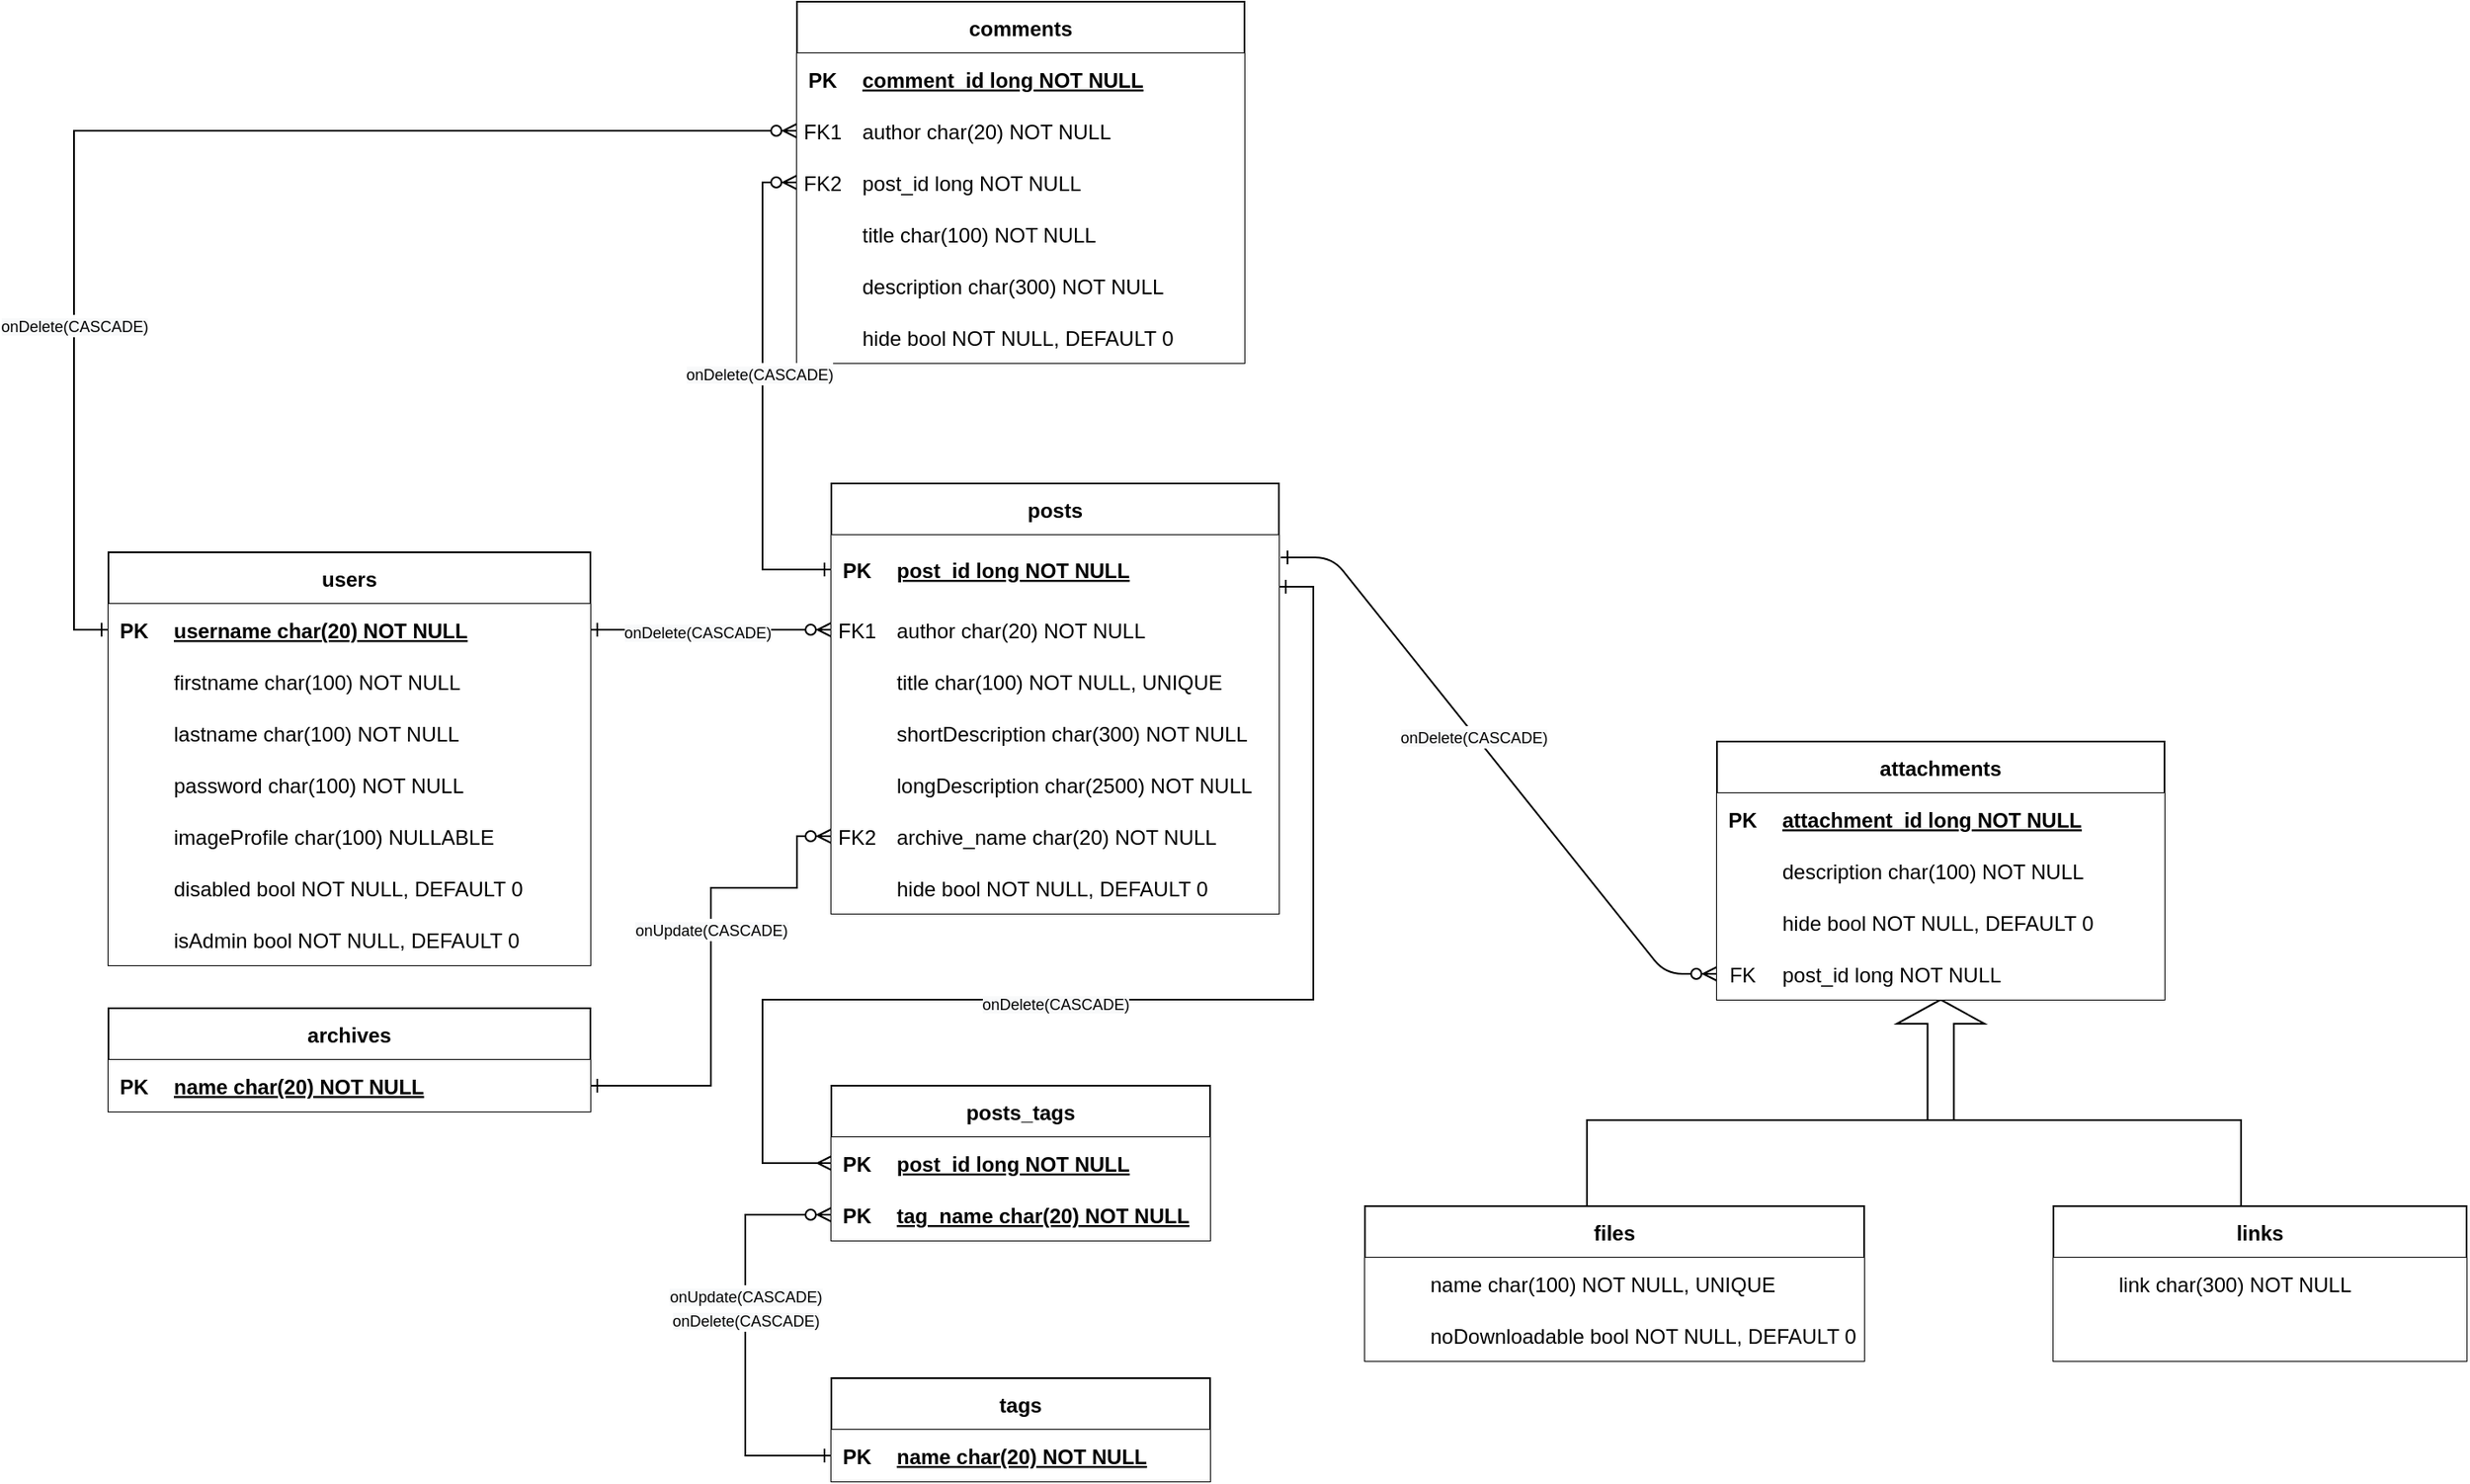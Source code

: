 <mxfile version="13.7.9" type="device"><diagram id="R2lEEEUBdFMjLlhIrx00" name="Page-1"><mxGraphModel dx="2176" dy="1906" grid="1" gridSize="10" guides="1" tooltips="1" connect="1" arrows="1" fold="1" page="1" pageScale="1" pageWidth="850" pageHeight="1100" math="0" shadow="0" extFonts="Permanent Marker^https://fonts.googleapis.com/css?family=Permanent+Marker"><root><mxCell id="0"/><mxCell id="1" parent="0"/><mxCell id="C-vyLk0tnHw3VtMMgP7b-1" value="" style="edgeStyle=entityRelationEdgeStyle;endArrow=ERzeroToMany;startArrow=ERone;endFill=1;startFill=0;" parent="1" source="C-vyLk0tnHw3VtMMgP7b-24" target="C-vyLk0tnHw3VtMMgP7b-6" edge="1"><mxGeometry width="100" height="100" relative="1" as="geometry"><mxPoint x="340" y="720" as="sourcePoint"/><mxPoint x="440" y="620" as="targetPoint"/></mxGeometry></mxCell><mxCell id="aIWPbxdDVjvcsdz_XJmE-20" value="&lt;span style=&quot;font-size: 9px ; background-color: rgb(248 , 249 , 250)&quot;&gt;onDelete(CASCADE)&lt;/span&gt;" style="edgeLabel;html=1;align=center;verticalAlign=middle;resizable=0;points=[];" parent="C-vyLk0tnHw3VtMMgP7b-1" vertex="1" connectable="0"><mxGeometry x="-0.125" y="-1" relative="1" as="geometry"><mxPoint as="offset"/></mxGeometry></mxCell><mxCell id="wg7da31r7VtKBd5QB4-x-1" value="comments" style="shape=table;startSize=30;container=1;collapsible=1;childLayout=tableLayout;fixedRows=1;rowLines=0;fontStyle=1;align=center;resizeLast=1;" parent="1" vertex="1"><mxGeometry x="450" y="-160" width="260" height="210" as="geometry"/></mxCell><mxCell id="wg7da31r7VtKBd5QB4-x-2" value="" style="shape=partialRectangle;collapsible=0;dropTarget=0;pointerEvents=0;points=[[0,0.5],[1,0.5]];portConstraint=eastwest;top=0;left=0;right=0;bottom=1;" parent="wg7da31r7VtKBd5QB4-x-1" vertex="1"><mxGeometry y="30" width="260" height="30" as="geometry"/></mxCell><mxCell id="wg7da31r7VtKBd5QB4-x-3" value="PK" style="shape=partialRectangle;overflow=hidden;connectable=0;top=0;left=0;bottom=0;right=0;fontStyle=1;" parent="wg7da31r7VtKBd5QB4-x-2" vertex="1"><mxGeometry width="30" height="30" as="geometry"/></mxCell><mxCell id="wg7da31r7VtKBd5QB4-x-4" value="comment_id long NOT NULL" style="shape=partialRectangle;overflow=hidden;connectable=0;top=0;left=0;bottom=0;right=0;align=left;spacingLeft=6;fontStyle=5;" parent="wg7da31r7VtKBd5QB4-x-2" vertex="1"><mxGeometry x="30" width="230" height="30" as="geometry"/></mxCell><mxCell id="wg7da31r7VtKBd5QB4-x-5" value="" style="shape=partialRectangle;collapsible=0;dropTarget=0;pointerEvents=0;points=[[0,0.5],[1,0.5]];portConstraint=eastwest;top=0;left=0;right=0;bottom=0;" parent="wg7da31r7VtKBd5QB4-x-1" vertex="1"><mxGeometry y="60" width="260" height="30" as="geometry"/></mxCell><mxCell id="wg7da31r7VtKBd5QB4-x-6" value="FK1" style="shape=partialRectangle;overflow=hidden;connectable=0;top=0;left=0;bottom=0;right=0;" parent="wg7da31r7VtKBd5QB4-x-5" vertex="1"><mxGeometry width="30" height="30" as="geometry"/></mxCell><mxCell id="wg7da31r7VtKBd5QB4-x-7" value="author char(20) NOT NULL" style="shape=partialRectangle;overflow=hidden;connectable=0;top=0;left=0;bottom=0;right=0;align=left;spacingLeft=6;" parent="wg7da31r7VtKBd5QB4-x-5" vertex="1"><mxGeometry x="30" width="230" height="30" as="geometry"/></mxCell><mxCell id="wg7da31r7VtKBd5QB4-x-8" value="" style="shape=partialRectangle;collapsible=0;dropTarget=0;pointerEvents=0;points=[[0,0.5],[1,0.5]];portConstraint=eastwest;top=0;left=0;right=0;bottom=0;" parent="wg7da31r7VtKBd5QB4-x-1" vertex="1"><mxGeometry y="90" width="260" height="30" as="geometry"/></mxCell><mxCell id="wg7da31r7VtKBd5QB4-x-9" value="FK2" style="shape=partialRectangle;overflow=hidden;connectable=0;top=0;left=0;bottom=0;right=0;" parent="wg7da31r7VtKBd5QB4-x-8" vertex="1"><mxGeometry width="30" height="30" as="geometry"/></mxCell><mxCell id="wg7da31r7VtKBd5QB4-x-10" value="post_id long NOT NULL" style="shape=partialRectangle;overflow=hidden;connectable=0;top=0;left=0;bottom=0;right=0;align=left;spacingLeft=6;" parent="wg7da31r7VtKBd5QB4-x-8" vertex="1"><mxGeometry x="30" width="230" height="30" as="geometry"/></mxCell><mxCell id="wg7da31r7VtKBd5QB4-x-26" value="" style="shape=partialRectangle;collapsible=0;dropTarget=0;pointerEvents=0;points=[[0,0.5],[1,0.5]];portConstraint=eastwest;top=0;left=0;right=0;bottom=0;" parent="wg7da31r7VtKBd5QB4-x-1" vertex="1"><mxGeometry y="120" width="260" height="30" as="geometry"/></mxCell><mxCell id="wg7da31r7VtKBd5QB4-x-27" value="" style="shape=partialRectangle;overflow=hidden;connectable=0;top=0;left=0;bottom=0;right=0;" parent="wg7da31r7VtKBd5QB4-x-26" vertex="1"><mxGeometry width="30" height="30" as="geometry"/></mxCell><mxCell id="wg7da31r7VtKBd5QB4-x-28" value="title char(100) NOT NULL" style="shape=partialRectangle;overflow=hidden;connectable=0;top=0;left=0;bottom=0;right=0;align=left;spacingLeft=6;" parent="wg7da31r7VtKBd5QB4-x-26" vertex="1"><mxGeometry x="30" width="230" height="30" as="geometry"/></mxCell><mxCell id="wg7da31r7VtKBd5QB4-x-29" value="" style="shape=partialRectangle;collapsible=0;dropTarget=0;pointerEvents=0;points=[[0,0.5],[1,0.5]];portConstraint=eastwest;top=0;left=0;right=0;bottom=0;" parent="wg7da31r7VtKBd5QB4-x-1" vertex="1"><mxGeometry y="150" width="260" height="30" as="geometry"/></mxCell><mxCell id="wg7da31r7VtKBd5QB4-x-30" value="" style="shape=partialRectangle;overflow=hidden;connectable=0;top=0;left=0;bottom=0;right=0;" parent="wg7da31r7VtKBd5QB4-x-29" vertex="1"><mxGeometry width="30" height="30" as="geometry"/></mxCell><mxCell id="wg7da31r7VtKBd5QB4-x-31" value="description char(300) NOT NULL" style="shape=partialRectangle;overflow=hidden;connectable=0;top=0;left=0;bottom=0;right=0;align=left;spacingLeft=6;" parent="wg7da31r7VtKBd5QB4-x-29" vertex="1"><mxGeometry x="30" width="230" height="30" as="geometry"/></mxCell><mxCell id="miVgqH7IQHYpA4YmApQD-1" value="" style="shape=partialRectangle;collapsible=0;dropTarget=0;pointerEvents=0;points=[[0,0.5],[1,0.5]];portConstraint=eastwest;top=0;left=0;right=0;bottom=0;" parent="wg7da31r7VtKBd5QB4-x-1" vertex="1"><mxGeometry y="180" width="260" height="30" as="geometry"/></mxCell><mxCell id="miVgqH7IQHYpA4YmApQD-2" value="" style="shape=partialRectangle;overflow=hidden;connectable=0;top=0;left=0;bottom=0;right=0;" parent="miVgqH7IQHYpA4YmApQD-1" vertex="1"><mxGeometry width="30" height="30" as="geometry"/></mxCell><mxCell id="miVgqH7IQHYpA4YmApQD-3" value="hide bool NOT NULL, DEFAULT 0" style="shape=partialRectangle;overflow=hidden;connectable=0;top=0;left=0;bottom=0;right=0;align=left;spacingLeft=6;" parent="miVgqH7IQHYpA4YmApQD-1" vertex="1"><mxGeometry x="30" width="230" height="30" as="geometry"/></mxCell><mxCell id="wg7da31r7VtKBd5QB4-x-32" style="edgeStyle=orthogonalEdgeStyle;rounded=0;orthogonalLoop=1;jettySize=auto;html=1;exitX=0;exitY=0.5;exitDx=0;exitDy=0;entryX=0;entryY=0.5;entryDx=0;entryDy=0;startArrow=ERone;startFill=0;endArrow=ERzeroToMany;endFill=1;" parent="1" source="C-vyLk0tnHw3VtMMgP7b-3" target="wg7da31r7VtKBd5QB4-x-8" edge="1"><mxGeometry relative="1" as="geometry"/></mxCell><mxCell id="aIWPbxdDVjvcsdz_XJmE-3" value="&lt;span style=&quot;font-size: 9px ; background-color: rgb(248 , 249 , 250)&quot;&gt;onDelete(CASCADE)&lt;/span&gt;" style="edgeLabel;html=1;align=center;verticalAlign=middle;resizable=0;points=[];" parent="wg7da31r7VtKBd5QB4-x-32" vertex="1" connectable="0"><mxGeometry x="0.085" y="2" relative="1" as="geometry"><mxPoint as="offset"/></mxGeometry></mxCell><mxCell id="wg7da31r7VtKBd5QB4-x-33" style="edgeStyle=orthogonalEdgeStyle;rounded=0;orthogonalLoop=1;jettySize=auto;html=1;exitX=0;exitY=0.5;exitDx=0;exitDy=0;entryX=0;entryY=0.5;entryDx=0;entryDy=0;startArrow=ERone;startFill=0;endArrow=ERzeroToMany;endFill=1;" parent="1" source="C-vyLk0tnHw3VtMMgP7b-24" target="wg7da31r7VtKBd5QB4-x-5" edge="1"><mxGeometry relative="1" as="geometry"/></mxCell><mxCell id="aIWPbxdDVjvcsdz_XJmE-4" value="&lt;span style=&quot;font-size: 9px ; background-color: rgb(248 , 249 , 250)&quot;&gt;onDelete(CASCADE)&lt;/span&gt;" style="edgeLabel;html=1;align=center;verticalAlign=middle;resizable=0;points=[];" parent="wg7da31r7VtKBd5QB4-x-33" vertex="1" connectable="0"><mxGeometry x="-0.459" relative="1" as="geometry"><mxPoint as="offset"/></mxGeometry></mxCell><mxCell id="wg7da31r7VtKBd5QB4-x-50" style="edgeStyle=orthogonalEdgeStyle;rounded=0;orthogonalLoop=1;jettySize=auto;html=1;exitX=1;exitY=0.5;exitDx=0;exitDy=0;entryX=0;entryY=0.5;entryDx=0;entryDy=0;startArrow=ERone;startFill=0;endArrow=ERzeroToMany;endFill=1;fillColor=#FFFF33;" parent="1" source="C-vyLk0tnHw3VtMMgP7b-14" target="wg7da31r7VtKBd5QB4-x-44" edge="1"><mxGeometry relative="1" as="geometry"><Array as="points"><mxPoint x="400" y="470"/><mxPoint x="400" y="355"/><mxPoint x="450" y="355"/><mxPoint x="450" y="325"/></Array></mxGeometry></mxCell><mxCell id="aIWPbxdDVjvcsdz_XJmE-17" value="&lt;span style=&quot;font-size: 9px ; background-color: rgb(248 , 249 , 250)&quot;&gt;onUpdate(&lt;/span&gt;&lt;span style=&quot;font-size: 9px ; background-color: rgb(248 , 249 , 250)&quot;&gt;CASCADE&lt;/span&gt;&lt;span style=&quot;font-size: 9px ; background-color: rgb(248 , 249 , 250)&quot;&gt;)&lt;/span&gt;" style="edgeLabel;html=1;align=center;verticalAlign=middle;resizable=0;points=[];" parent="wg7da31r7VtKBd5QB4-x-50" vertex="1" connectable="0"><mxGeometry x="0.134" relative="1" as="geometry"><mxPoint as="offset"/></mxGeometry></mxCell><mxCell id="aIWPbxdDVjvcsdz_XJmE-5" value="" style="shape=singleArrow;direction=north;whiteSpace=wrap;html=1;" parent="1" vertex="1"><mxGeometry x="1089" y="420" width="51" height="70" as="geometry"/></mxCell><mxCell id="aIWPbxdDVjvcsdz_XJmE-12" value="" style="shape=partialRectangle;whiteSpace=wrap;html=1;bottom=1;right=1;left=1;top=0;fillColor=none;routingCenterX=-0.5;rotation=-180;" parent="1" vertex="1"><mxGeometry x="909" y="490" width="380" height="50" as="geometry"/></mxCell><mxCell id="C-vyLk0tnHw3VtMMgP7b-2" value="posts" style="shape=table;startSize=30;container=1;collapsible=1;childLayout=tableLayout;fixedRows=1;rowLines=0;fontStyle=1;align=center;resizeLast=1;" parent="1" vertex="1"><mxGeometry x="470" y="120" width="260" height="250" as="geometry"/></mxCell><mxCell id="C-vyLk0tnHw3VtMMgP7b-3" value="" style="shape=partialRectangle;collapsible=0;dropTarget=0;pointerEvents=0;points=[[0,0.5],[1,0.5]];portConstraint=eastwest;top=0;left=0;right=0;bottom=1;" parent="C-vyLk0tnHw3VtMMgP7b-2" vertex="1"><mxGeometry y="30" width="260" height="40" as="geometry"/></mxCell><mxCell id="C-vyLk0tnHw3VtMMgP7b-4" value="PK" style="shape=partialRectangle;overflow=hidden;connectable=0;top=0;left=0;bottom=0;right=0;fontStyle=1;" parent="C-vyLk0tnHw3VtMMgP7b-3" vertex="1"><mxGeometry width="30" height="40" as="geometry"/></mxCell><mxCell id="C-vyLk0tnHw3VtMMgP7b-5" value="post_id long NOT NULL" style="shape=partialRectangle;overflow=hidden;connectable=0;top=0;left=0;bottom=0;right=0;align=left;spacingLeft=6;fontStyle=5;" parent="C-vyLk0tnHw3VtMMgP7b-3" vertex="1"><mxGeometry x="30" width="230" height="40" as="geometry"/></mxCell><mxCell id="C-vyLk0tnHw3VtMMgP7b-6" value="" style="shape=partialRectangle;collapsible=0;dropTarget=0;pointerEvents=0;points=[[0,0.5],[1,0.5]];portConstraint=eastwest;top=0;left=0;right=0;bottom=0;" parent="C-vyLk0tnHw3VtMMgP7b-2" vertex="1"><mxGeometry y="70" width="260" height="30" as="geometry"/></mxCell><mxCell id="C-vyLk0tnHw3VtMMgP7b-7" value="FK1" style="shape=partialRectangle;overflow=hidden;connectable=0;top=0;left=0;bottom=0;right=0;" parent="C-vyLk0tnHw3VtMMgP7b-6" vertex="1"><mxGeometry width="30" height="30" as="geometry"/></mxCell><mxCell id="C-vyLk0tnHw3VtMMgP7b-8" value="author char(20) NOT NULL" style="shape=partialRectangle;overflow=hidden;connectable=0;top=0;left=0;bottom=0;right=0;align=left;spacingLeft=6;" parent="C-vyLk0tnHw3VtMMgP7b-6" vertex="1"><mxGeometry x="30" width="230" height="30" as="geometry"/></mxCell><mxCell id="C-vyLk0tnHw3VtMMgP7b-9" value="" style="shape=partialRectangle;collapsible=0;dropTarget=0;pointerEvents=0;points=[[0,0.5],[1,0.5]];portConstraint=eastwest;top=0;left=0;right=0;bottom=0;" parent="C-vyLk0tnHw3VtMMgP7b-2" vertex="1"><mxGeometry y="100" width="260" height="30" as="geometry"/></mxCell><mxCell id="C-vyLk0tnHw3VtMMgP7b-10" value="" style="shape=partialRectangle;overflow=hidden;connectable=0;top=0;left=0;bottom=0;right=0;" parent="C-vyLk0tnHw3VtMMgP7b-9" vertex="1"><mxGeometry width="30" height="30" as="geometry"/></mxCell><mxCell id="C-vyLk0tnHw3VtMMgP7b-11" value="title char(100) NOT NULL, UNIQUE" style="shape=partialRectangle;overflow=hidden;connectable=0;top=0;left=0;bottom=0;right=0;align=left;spacingLeft=6;" parent="C-vyLk0tnHw3VtMMgP7b-9" vertex="1"><mxGeometry x="30" width="230" height="30" as="geometry"/></mxCell><mxCell id="wg7da31r7VtKBd5QB4-x-35" value="" style="shape=partialRectangle;collapsible=0;dropTarget=0;pointerEvents=0;points=[[0,0.5],[1,0.5]];portConstraint=eastwest;top=0;left=0;right=0;bottom=0;" parent="C-vyLk0tnHw3VtMMgP7b-2" vertex="1"><mxGeometry y="130" width="260" height="30" as="geometry"/></mxCell><mxCell id="wg7da31r7VtKBd5QB4-x-36" value="" style="shape=partialRectangle;overflow=hidden;connectable=0;top=0;left=0;bottom=0;right=0;" parent="wg7da31r7VtKBd5QB4-x-35" vertex="1"><mxGeometry width="30" height="30" as="geometry"/></mxCell><mxCell id="wg7da31r7VtKBd5QB4-x-37" value="shortDescription char(300) NOT NULL" style="shape=partialRectangle;overflow=hidden;connectable=0;top=0;left=0;bottom=0;right=0;align=left;spacingLeft=6;" parent="wg7da31r7VtKBd5QB4-x-35" vertex="1"><mxGeometry x="30" width="230" height="30" as="geometry"/></mxCell><mxCell id="wg7da31r7VtKBd5QB4-x-38" value="" style="shape=partialRectangle;collapsible=0;dropTarget=0;pointerEvents=0;points=[[0,0.5],[1,0.5]];portConstraint=eastwest;top=0;left=0;right=0;bottom=0;" parent="C-vyLk0tnHw3VtMMgP7b-2" vertex="1"><mxGeometry y="160" width="260" height="30" as="geometry"/></mxCell><mxCell id="wg7da31r7VtKBd5QB4-x-39" value="" style="shape=partialRectangle;overflow=hidden;connectable=0;top=0;left=0;bottom=0;right=0;" parent="wg7da31r7VtKBd5QB4-x-38" vertex="1"><mxGeometry width="30" height="30" as="geometry"/></mxCell><mxCell id="wg7da31r7VtKBd5QB4-x-40" value="longDescription char(2500) NOT NULL" style="shape=partialRectangle;overflow=hidden;connectable=0;top=0;left=0;bottom=0;right=0;align=left;spacingLeft=6;" parent="wg7da31r7VtKBd5QB4-x-38" vertex="1"><mxGeometry x="30" width="230" height="30" as="geometry"/></mxCell><mxCell id="wg7da31r7VtKBd5QB4-x-44" value="" style="shape=partialRectangle;collapsible=0;dropTarget=0;pointerEvents=0;points=[[0,0.5],[1,0.5]];portConstraint=eastwest;top=0;left=0;right=0;bottom=0;" parent="C-vyLk0tnHw3VtMMgP7b-2" vertex="1"><mxGeometry y="190" width="260" height="30" as="geometry"/></mxCell><mxCell id="wg7da31r7VtKBd5QB4-x-45" value="FK2" style="shape=partialRectangle;overflow=hidden;connectable=0;top=0;left=0;bottom=0;right=0;" parent="wg7da31r7VtKBd5QB4-x-44" vertex="1"><mxGeometry width="30" height="30" as="geometry"/></mxCell><mxCell id="wg7da31r7VtKBd5QB4-x-46" value="archive_name char(20) NOT NULL" style="shape=partialRectangle;overflow=hidden;connectable=0;top=0;left=0;bottom=0;right=0;align=left;spacingLeft=6;" parent="wg7da31r7VtKBd5QB4-x-44" vertex="1"><mxGeometry x="30" width="230" height="30" as="geometry"/></mxCell><mxCell id="miVgqH7IQHYpA4YmApQD-7" value="" style="shape=partialRectangle;collapsible=0;dropTarget=0;pointerEvents=0;points=[[0,0.5],[1,0.5]];portConstraint=eastwest;top=0;left=0;right=0;bottom=0;" parent="C-vyLk0tnHw3VtMMgP7b-2" vertex="1"><mxGeometry y="220" width="260" height="30" as="geometry"/></mxCell><mxCell id="miVgqH7IQHYpA4YmApQD-8" value="" style="shape=partialRectangle;overflow=hidden;connectable=0;top=0;left=0;bottom=0;right=0;" parent="miVgqH7IQHYpA4YmApQD-7" vertex="1"><mxGeometry width="30" height="30" as="geometry"/></mxCell><mxCell id="miVgqH7IQHYpA4YmApQD-9" value="hide bool NOT NULL, DEFAULT 0" style="shape=partialRectangle;overflow=hidden;connectable=0;top=0;left=0;bottom=0;right=0;align=left;spacingLeft=6;" parent="miVgqH7IQHYpA4YmApQD-7" vertex="1"><mxGeometry x="30" width="230" height="30" as="geometry"/></mxCell><mxCell id="2aSDrD3AFe0aCarWAyUW-1" value="posts_tags" style="shape=table;startSize=30;container=1;collapsible=1;childLayout=tableLayout;fixedRows=1;rowLines=0;fontStyle=1;align=center;resizeLast=1;" parent="1" vertex="1"><mxGeometry x="470" y="470" width="220" height="90" as="geometry"/></mxCell><mxCell id="2aSDrD3AFe0aCarWAyUW-5" value="" style="shape=partialRectangle;collapsible=0;dropTarget=0;pointerEvents=0;points=[[0,0.5],[1,0.5]];portConstraint=eastwest;top=0;left=0;right=0;bottom=1;" parent="2aSDrD3AFe0aCarWAyUW-1" vertex="1"><mxGeometry y="30" width="220" height="30" as="geometry"/></mxCell><mxCell id="2aSDrD3AFe0aCarWAyUW-6" value="PK" style="shape=partialRectangle;overflow=hidden;connectable=0;top=0;left=0;bottom=0;right=0;fontStyle=1;" parent="2aSDrD3AFe0aCarWAyUW-5" vertex="1"><mxGeometry width="30" height="30" as="geometry"/></mxCell><mxCell id="2aSDrD3AFe0aCarWAyUW-7" value="post_id long NOT NULL " style="shape=partialRectangle;overflow=hidden;connectable=0;top=0;left=0;bottom=0;right=0;align=left;spacingLeft=6;fontStyle=5;" parent="2aSDrD3AFe0aCarWAyUW-5" vertex="1"><mxGeometry x="30" width="190" height="30" as="geometry"/></mxCell><mxCell id="2aSDrD3AFe0aCarWAyUW-2" value="" style="shape=partialRectangle;collapsible=0;dropTarget=0;pointerEvents=0;points=[[0,0.5],[1,0.5]];portConstraint=eastwest;top=0;left=0;right=0;bottom=1;" parent="2aSDrD3AFe0aCarWAyUW-1" vertex="1"><mxGeometry y="60" width="220" height="30" as="geometry"/></mxCell><mxCell id="2aSDrD3AFe0aCarWAyUW-3" value="PK" style="shape=partialRectangle;overflow=hidden;connectable=0;top=0;left=0;bottom=0;right=0;fontStyle=1;" parent="2aSDrD3AFe0aCarWAyUW-2" vertex="1"><mxGeometry width="30" height="30" as="geometry"/></mxCell><mxCell id="2aSDrD3AFe0aCarWAyUW-4" value="tag_name char(20) NOT NULL " style="shape=partialRectangle;overflow=hidden;connectable=0;top=0;left=0;bottom=0;right=0;align=left;spacingLeft=6;fontStyle=5;" parent="2aSDrD3AFe0aCarWAyUW-2" vertex="1"><mxGeometry x="30" width="190" height="30" as="geometry"/></mxCell><mxCell id="2aSDrD3AFe0aCarWAyUW-8" style="edgeStyle=orthogonalEdgeStyle;rounded=0;orthogonalLoop=1;jettySize=auto;html=1;startArrow=ERone;startFill=0;endArrow=ERzeroToMany;endFill=1;fillColor=#FFFF33;entryX=0;entryY=0.5;entryDx=0;entryDy=0;exitX=0;exitY=0.5;exitDx=0;exitDy=0;" parent="1" source="M-AA-dVodHDhUSNJbeSu-15" target="2aSDrD3AFe0aCarWAyUW-2" edge="1"><mxGeometry relative="1" as="geometry"><Array as="points"><mxPoint x="420" y="685"/><mxPoint x="420" y="545"/></Array><mxPoint x="480" y="725" as="sourcePoint"/><mxPoint x="460" y="550" as="targetPoint"/></mxGeometry></mxCell><mxCell id="2aSDrD3AFe0aCarWAyUW-9" value="&lt;span style=&quot;font-size: 9px ; background-color: rgb(248 , 249 , 250)&quot;&gt;onUpdate(&lt;/span&gt;&lt;span style=&quot;font-size: 9px ; background-color: rgb(248 , 249 , 250)&quot;&gt;CASCADE&lt;/span&gt;&lt;span style=&quot;font-size: 9px ; background-color: rgb(248 , 249 , 250)&quot;&gt;)&lt;br&gt;&lt;/span&gt;&lt;span style=&quot;font-size: 9px ; background-color: rgb(248 , 249 , 250)&quot;&gt;onDelete(CASCADE)&lt;/span&gt;&lt;span style=&quot;font-size: 9px ; background-color: rgb(248 , 249 , 250)&quot;&gt;&lt;br&gt;&lt;/span&gt;" style="edgeLabel;html=1;align=center;verticalAlign=middle;resizable=0;points=[];" parent="2aSDrD3AFe0aCarWAyUW-8" vertex="1" connectable="0"><mxGeometry x="0.134" relative="1" as="geometry"><mxPoint as="offset"/></mxGeometry></mxCell><mxCell id="2aSDrD3AFe0aCarWAyUW-12" style="edgeStyle=orthogonalEdgeStyle;rounded=0;orthogonalLoop=1;jettySize=auto;html=1;startArrow=ERone;startFill=0;endArrow=ERmany;endFill=0;fillColor=#FFFF33;entryX=0;entryY=0.5;entryDx=0;entryDy=0;" parent="1" target="2aSDrD3AFe0aCarWAyUW-5" edge="1"><mxGeometry relative="1" as="geometry"><Array as="points"><mxPoint x="750" y="180"/><mxPoint x="750" y="420"/><mxPoint x="430" y="420"/><mxPoint x="430" y="515"/></Array><mxPoint x="730" y="180" as="sourcePoint"/><mxPoint x="450" y="490" as="targetPoint"/></mxGeometry></mxCell><mxCell id="2aSDrD3AFe0aCarWAyUW-14" value="&lt;span style=&quot;font-size: 9px ; background-color: rgb(248 , 249 , 250)&quot;&gt;onDelete(CASCADE)&lt;/span&gt;" style="edgeLabel;html=1;align=center;verticalAlign=middle;resizable=0;points=[];" parent="2aSDrD3AFe0aCarWAyUW-12" vertex="1" connectable="0"><mxGeometry x="0.147" y="2" relative="1" as="geometry"><mxPoint as="offset"/></mxGeometry></mxCell><mxCell id="FZiWQcX6gy6mHeXQ29x7-17" value="" style="edgeStyle=entityRelationEdgeStyle;endArrow=ERzeroToMany;startArrow=ERone;endFill=1;startFill=0;entryX=0;entryY=0.5;entryDx=0;entryDy=0;exitX=1.004;exitY=0.325;exitDx=0;exitDy=0;exitPerimeter=0;" parent="1" source="C-vyLk0tnHw3VtMMgP7b-3" target="qgiVT8YrkzHTnfQ_HjMX-1" edge="1"><mxGeometry width="100" height="100" relative="1" as="geometry"><mxPoint x="720" y="30" as="sourcePoint"/><mxPoint x="850" y="125" as="targetPoint"/></mxGeometry></mxCell><mxCell id="FZiWQcX6gy6mHeXQ29x7-18" value="&lt;span style=&quot;font-size: 9px ; background-color: rgb(248 , 249 , 250)&quot;&gt;onDelete(CASCADE)&lt;/span&gt;" style="edgeLabel;html=1;align=center;verticalAlign=middle;resizable=0;points=[];" parent="FZiWQcX6gy6mHeXQ29x7-17" vertex="1" connectable="0"><mxGeometry x="-0.125" y="-1" relative="1" as="geometry"><mxPoint as="offset"/></mxGeometry></mxCell><mxCell id="wg7da31r7VtKBd5QB4-x-102" value="files" style="shape=table;startSize=30;container=1;collapsible=1;childLayout=tableLayout;fixedRows=1;rowLines=0;fontStyle=1;align=center;resizeLast=1;" parent="1" vertex="1"><mxGeometry x="780" y="540" width="290" height="90" as="geometry"/></mxCell><mxCell id="wg7da31r7VtKBd5QB4-x-103" value="" style="shape=partialRectangle;collapsible=0;dropTarget=0;pointerEvents=0;points=[[0,0.5],[1,0.5]];portConstraint=eastwest;top=0;left=0;right=0;bottom=0;" parent="wg7da31r7VtKBd5QB4-x-102" vertex="1"><mxGeometry y="30" width="290" height="30" as="geometry"/></mxCell><mxCell id="wg7da31r7VtKBd5QB4-x-104" value="" style="shape=partialRectangle;overflow=hidden;connectable=0;top=0;left=0;bottom=0;right=0;" parent="wg7da31r7VtKBd5QB4-x-103" vertex="1"><mxGeometry width="30" height="30" as="geometry"/></mxCell><mxCell id="wg7da31r7VtKBd5QB4-x-105" value="name char(100) NOT NULL, UNIQUE" style="shape=partialRectangle;overflow=hidden;connectable=0;top=0;left=0;bottom=0;right=0;align=left;spacingLeft=6;" parent="wg7da31r7VtKBd5QB4-x-103" vertex="1"><mxGeometry x="30" width="260" height="30" as="geometry"/></mxCell><mxCell id="wg7da31r7VtKBd5QB4-x-111" value="" style="shape=partialRectangle;collapsible=0;dropTarget=0;pointerEvents=0;points=[[0,0.5],[1,0.5]];portConstraint=eastwest;top=0;left=0;right=0;bottom=0;" parent="wg7da31r7VtKBd5QB4-x-102" vertex="1"><mxGeometry y="60" width="290" height="30" as="geometry"/></mxCell><mxCell id="wg7da31r7VtKBd5QB4-x-112" value="" style="shape=partialRectangle;overflow=hidden;connectable=0;top=0;left=0;bottom=0;right=0;" parent="wg7da31r7VtKBd5QB4-x-111" vertex="1"><mxGeometry width="30" height="30" as="geometry"/></mxCell><mxCell id="wg7da31r7VtKBd5QB4-x-113" value="noDownloadable bool NOT NULL, DEFAULT 0" style="shape=partialRectangle;overflow=hidden;connectable=0;top=0;left=0;bottom=0;right=0;align=left;spacingLeft=6;" parent="wg7da31r7VtKBd5QB4-x-111" vertex="1"><mxGeometry x="30" width="260" height="30" as="geometry"/></mxCell><mxCell id="wg7da31r7VtKBd5QB4-x-107" value="links" style="shape=table;startSize=30;container=1;collapsible=1;childLayout=tableLayout;fixedRows=1;rowLines=0;fontStyle=1;align=center;resizeLast=1;" parent="1" vertex="1"><mxGeometry x="1180" y="540" width="240" height="90" as="geometry"/></mxCell><mxCell id="wg7da31r7VtKBd5QB4-x-108" value="" style="shape=partialRectangle;collapsible=0;dropTarget=0;pointerEvents=0;points=[[0,0.5],[1,0.5]];portConstraint=eastwest;top=0;left=0;right=0;bottom=0;" parent="wg7da31r7VtKBd5QB4-x-107" vertex="1"><mxGeometry y="30" width="240" height="30" as="geometry"/></mxCell><mxCell id="wg7da31r7VtKBd5QB4-x-109" value="" style="shape=partialRectangle;overflow=hidden;connectable=0;top=0;left=0;bottom=0;right=0;" parent="wg7da31r7VtKBd5QB4-x-108" vertex="1"><mxGeometry width="30" height="30" as="geometry"/></mxCell><mxCell id="wg7da31r7VtKBd5QB4-x-110" value="link char(300) NOT NULL" style="shape=partialRectangle;overflow=hidden;connectable=0;top=0;left=0;bottom=0;right=0;align=left;spacingLeft=6;strokeColor=#FF0000;" parent="wg7da31r7VtKBd5QB4-x-108" vertex="1"><mxGeometry x="30" width="210" height="30" as="geometry"/></mxCell><mxCell id="aIWPbxdDVjvcsdz_XJmE-14" value="" style="shape=partialRectangle;collapsible=0;dropTarget=0;pointerEvents=0;points=[[0,0.5],[1,0.5]];portConstraint=eastwest;top=0;left=0;right=0;bottom=0;" parent="wg7da31r7VtKBd5QB4-x-107" vertex="1"><mxGeometry y="60" width="240" height="30" as="geometry"/></mxCell><mxCell id="aIWPbxdDVjvcsdz_XJmE-15" value="" style="shape=partialRectangle;overflow=hidden;connectable=0;top=0;left=0;bottom=0;right=0;" parent="aIWPbxdDVjvcsdz_XJmE-14" vertex="1"><mxGeometry width="30" height="30" as="geometry"/></mxCell><mxCell id="aIWPbxdDVjvcsdz_XJmE-16" value="" style="shape=partialRectangle;overflow=hidden;connectable=0;top=0;left=0;bottom=0;right=0;align=left;spacingLeft=6;" parent="aIWPbxdDVjvcsdz_XJmE-14" vertex="1"><mxGeometry x="30" width="210" height="30" as="geometry"/></mxCell><mxCell id="M-AA-dVodHDhUSNJbeSu-14" value="tags" style="shape=table;startSize=30;container=1;collapsible=1;childLayout=tableLayout;fixedRows=1;rowLines=0;fontStyle=1;align=center;resizeLast=1;" parent="1" vertex="1"><mxGeometry x="470" y="640" width="220" height="60" as="geometry"/></mxCell><mxCell id="M-AA-dVodHDhUSNJbeSu-15" value="" style="shape=partialRectangle;collapsible=0;dropTarget=0;pointerEvents=0;points=[[0,0.5],[1,0.5]];portConstraint=eastwest;top=0;left=0;right=0;bottom=1;" parent="M-AA-dVodHDhUSNJbeSu-14" vertex="1"><mxGeometry y="30" width="220" height="30" as="geometry"/></mxCell><mxCell id="M-AA-dVodHDhUSNJbeSu-16" value="PK" style="shape=partialRectangle;overflow=hidden;connectable=0;top=0;left=0;bottom=0;right=0;fontStyle=1;" parent="M-AA-dVodHDhUSNJbeSu-15" vertex="1"><mxGeometry width="30" height="30" as="geometry"/></mxCell><mxCell id="M-AA-dVodHDhUSNJbeSu-17" value="name char(20) NOT NULL " style="shape=partialRectangle;overflow=hidden;connectable=0;top=0;left=0;bottom=0;right=0;align=left;spacingLeft=6;fontStyle=5;" parent="M-AA-dVodHDhUSNJbeSu-15" vertex="1"><mxGeometry x="30" width="190" height="30" as="geometry"/></mxCell><mxCell id="wg7da31r7VtKBd5QB4-x-63" value="attachments" style="shape=table;startSize=30;container=1;collapsible=1;childLayout=tableLayout;fixedRows=1;rowLines=0;fontStyle=1;align=center;resizeLast=1;" parent="1" vertex="1"><mxGeometry x="984.5" y="270" width="260" height="150" as="geometry"/></mxCell><mxCell id="wg7da31r7VtKBd5QB4-x-64" value="" style="shape=partialRectangle;collapsible=0;dropTarget=0;pointerEvents=0;points=[[0,0.5],[1,0.5]];portConstraint=eastwest;top=0;left=0;right=0;bottom=1;" parent="wg7da31r7VtKBd5QB4-x-63" vertex="1"><mxGeometry y="30" width="260" height="30" as="geometry"/></mxCell><mxCell id="wg7da31r7VtKBd5QB4-x-65" value="PK" style="shape=partialRectangle;overflow=hidden;connectable=0;top=0;left=0;bottom=0;right=0;fontStyle=1;" parent="wg7da31r7VtKBd5QB4-x-64" vertex="1"><mxGeometry width="30" height="30" as="geometry"/></mxCell><mxCell id="wg7da31r7VtKBd5QB4-x-66" value="attachment_id long NOT NULL" style="shape=partialRectangle;overflow=hidden;connectable=0;top=0;left=0;bottom=0;right=0;align=left;spacingLeft=6;fontStyle=5;" parent="wg7da31r7VtKBd5QB4-x-64" vertex="1"><mxGeometry x="30" width="230" height="30" as="geometry"/></mxCell><mxCell id="wg7da31r7VtKBd5QB4-x-73" value="" style="shape=partialRectangle;collapsible=0;dropTarget=0;pointerEvents=0;points=[[0,0.5],[1,0.5]];portConstraint=eastwest;top=0;left=0;right=0;bottom=0;" parent="wg7da31r7VtKBd5QB4-x-63" vertex="1"><mxGeometry y="60" width="260" height="30" as="geometry"/></mxCell><mxCell id="wg7da31r7VtKBd5QB4-x-74" value="" style="shape=partialRectangle;overflow=hidden;connectable=0;top=0;left=0;bottom=0;right=0;" parent="wg7da31r7VtKBd5QB4-x-73" vertex="1"><mxGeometry width="30" height="30" as="geometry"/></mxCell><mxCell id="wg7da31r7VtKBd5QB4-x-75" value="description char(100) NOT NULL" style="shape=partialRectangle;overflow=hidden;connectable=0;top=0;left=0;bottom=0;right=0;align=left;spacingLeft=6;" parent="wg7da31r7VtKBd5QB4-x-73" vertex="1"><mxGeometry x="30" width="230" height="30" as="geometry"/></mxCell><mxCell id="wg7da31r7VtKBd5QB4-x-76" value="" style="shape=partialRectangle;collapsible=0;dropTarget=0;pointerEvents=0;points=[[0,0.5],[1,0.5]];portConstraint=eastwest;top=0;left=0;right=0;bottom=0;" parent="wg7da31r7VtKBd5QB4-x-63" vertex="1"><mxGeometry y="90" width="260" height="30" as="geometry"/></mxCell><mxCell id="wg7da31r7VtKBd5QB4-x-77" value="" style="shape=partialRectangle;overflow=hidden;connectable=0;top=0;left=0;bottom=0;right=0;" parent="wg7da31r7VtKBd5QB4-x-76" vertex="1"><mxGeometry width="30" height="30" as="geometry"/></mxCell><mxCell id="wg7da31r7VtKBd5QB4-x-78" value="hide bool NOT NULL, DEFAULT 0" style="shape=partialRectangle;overflow=hidden;connectable=0;top=0;left=0;bottom=0;right=0;align=left;spacingLeft=6;" parent="wg7da31r7VtKBd5QB4-x-76" vertex="1"><mxGeometry x="30" width="230" height="30" as="geometry"/></mxCell><mxCell id="qgiVT8YrkzHTnfQ_HjMX-1" value="" style="shape=partialRectangle;collapsible=0;dropTarget=0;pointerEvents=0;points=[[0,0.5],[1,0.5]];portConstraint=eastwest;top=0;left=0;right=0;bottom=0;" parent="wg7da31r7VtKBd5QB4-x-63" vertex="1"><mxGeometry y="120" width="260" height="30" as="geometry"/></mxCell><mxCell id="qgiVT8YrkzHTnfQ_HjMX-2" value="FK" style="shape=partialRectangle;overflow=hidden;connectable=0;top=0;left=0;bottom=0;right=0;" parent="qgiVT8YrkzHTnfQ_HjMX-1" vertex="1"><mxGeometry width="30" height="30" as="geometry"/></mxCell><mxCell id="qgiVT8YrkzHTnfQ_HjMX-3" value="post_id long NOT NULL" style="shape=partialRectangle;overflow=hidden;connectable=0;top=0;left=0;bottom=0;right=0;align=left;spacingLeft=6;" parent="qgiVT8YrkzHTnfQ_HjMX-1" vertex="1"><mxGeometry x="30" width="230" height="30" as="geometry"/></mxCell><mxCell id="C-vyLk0tnHw3VtMMgP7b-23" value="users" style="shape=table;startSize=30;container=1;collapsible=1;childLayout=tableLayout;fixedRows=1;rowLines=0;fontStyle=1;align=center;resizeLast=1;" parent="1" vertex="1"><mxGeometry x="50" y="160" width="280" height="240" as="geometry"><mxRectangle x="120" y="120" width="70" height="30" as="alternateBounds"/></mxGeometry></mxCell><mxCell id="C-vyLk0tnHw3VtMMgP7b-24" value="" style="shape=partialRectangle;collapsible=0;dropTarget=0;pointerEvents=0;points=[[0,0.5],[1,0.5]];portConstraint=eastwest;top=0;left=0;right=0;bottom=1;" parent="C-vyLk0tnHw3VtMMgP7b-23" vertex="1"><mxGeometry y="30" width="280" height="30" as="geometry"/></mxCell><mxCell id="C-vyLk0tnHw3VtMMgP7b-25" value="PK" style="shape=partialRectangle;overflow=hidden;connectable=0;top=0;left=0;bottom=0;right=0;fontStyle=1;" parent="C-vyLk0tnHw3VtMMgP7b-24" vertex="1"><mxGeometry width="30" height="30" as="geometry"/></mxCell><mxCell id="C-vyLk0tnHw3VtMMgP7b-26" value="username char(20) NOT NULL" style="shape=partialRectangle;overflow=hidden;connectable=0;top=0;left=0;bottom=0;right=0;align=left;spacingLeft=6;fontStyle=5;" parent="C-vyLk0tnHw3VtMMgP7b-24" vertex="1"><mxGeometry x="30" width="250" height="30" as="geometry"/></mxCell><mxCell id="C-vyLk0tnHw3VtMMgP7b-27" value="" style="shape=partialRectangle;collapsible=0;dropTarget=0;pointerEvents=0;points=[[0,0.5],[1,0.5]];portConstraint=eastwest;top=0;left=0;right=0;bottom=0;" parent="C-vyLk0tnHw3VtMMgP7b-23" vertex="1"><mxGeometry y="60" width="280" height="30" as="geometry"/></mxCell><mxCell id="C-vyLk0tnHw3VtMMgP7b-28" value="" style="shape=partialRectangle;overflow=hidden;connectable=0;top=0;left=0;bottom=0;right=0;" parent="C-vyLk0tnHw3VtMMgP7b-27" vertex="1"><mxGeometry width="30" height="30" as="geometry"/></mxCell><mxCell id="C-vyLk0tnHw3VtMMgP7b-29" value="firstname char(100) NOT NULL" style="shape=partialRectangle;overflow=hidden;connectable=0;top=0;left=0;bottom=0;right=0;align=left;spacingLeft=6;" parent="C-vyLk0tnHw3VtMMgP7b-27" vertex="1"><mxGeometry x="30" width="250" height="30" as="geometry"/></mxCell><mxCell id="wg7da31r7VtKBd5QB4-x-51" value="" style="shape=partialRectangle;collapsible=0;dropTarget=0;pointerEvents=0;points=[[0,0.5],[1,0.5]];portConstraint=eastwest;top=0;left=0;right=0;bottom=0;" parent="C-vyLk0tnHw3VtMMgP7b-23" vertex="1"><mxGeometry y="90" width="280" height="30" as="geometry"/></mxCell><mxCell id="wg7da31r7VtKBd5QB4-x-52" value="" style="shape=partialRectangle;overflow=hidden;connectable=0;top=0;left=0;bottom=0;right=0;" parent="wg7da31r7VtKBd5QB4-x-51" vertex="1"><mxGeometry width="30" height="30" as="geometry"/></mxCell><mxCell id="wg7da31r7VtKBd5QB4-x-53" value="lastname char(100) NOT NULL" style="shape=partialRectangle;overflow=hidden;connectable=0;top=0;left=0;bottom=0;right=0;align=left;spacingLeft=6;" parent="wg7da31r7VtKBd5QB4-x-51" vertex="1"><mxGeometry x="30" width="250" height="30" as="geometry"/></mxCell><mxCell id="wg7da31r7VtKBd5QB4-x-57" value="" style="shape=partialRectangle;collapsible=0;dropTarget=0;pointerEvents=0;points=[[0,0.5],[1,0.5]];portConstraint=eastwest;top=0;left=0;right=0;bottom=0;" parent="C-vyLk0tnHw3VtMMgP7b-23" vertex="1"><mxGeometry y="120" width="280" height="30" as="geometry"/></mxCell><mxCell id="wg7da31r7VtKBd5QB4-x-58" value="" style="shape=partialRectangle;overflow=hidden;connectable=0;top=0;left=0;bottom=0;right=0;" parent="wg7da31r7VtKBd5QB4-x-57" vertex="1"><mxGeometry width="30" height="30" as="geometry"/></mxCell><mxCell id="wg7da31r7VtKBd5QB4-x-59" value="password char(100) NOT NULL" style="shape=partialRectangle;overflow=hidden;connectable=0;top=0;left=0;bottom=0;right=0;align=left;spacingLeft=6;" parent="wg7da31r7VtKBd5QB4-x-57" vertex="1"><mxGeometry x="30" width="250" height="30" as="geometry"/></mxCell><mxCell id="wg7da31r7VtKBd5QB4-x-60" value="" style="shape=partialRectangle;collapsible=0;dropTarget=0;pointerEvents=0;points=[[0,0.5],[1,0.5]];portConstraint=eastwest;top=0;left=0;right=0;bottom=0;" parent="C-vyLk0tnHw3VtMMgP7b-23" vertex="1"><mxGeometry y="150" width="280" height="30" as="geometry"/></mxCell><mxCell id="wg7da31r7VtKBd5QB4-x-61" value="" style="shape=partialRectangle;overflow=hidden;connectable=0;top=0;left=0;bottom=0;right=0;" parent="wg7da31r7VtKBd5QB4-x-60" vertex="1"><mxGeometry width="30" height="30" as="geometry"/></mxCell><mxCell id="wg7da31r7VtKBd5QB4-x-62" value="imageProfile char(100) NULLABLE" style="shape=partialRectangle;overflow=hidden;connectable=0;top=0;left=0;bottom=0;right=0;align=left;spacingLeft=6;" parent="wg7da31r7VtKBd5QB4-x-60" vertex="1"><mxGeometry x="30" width="250" height="30" as="geometry"/></mxCell><mxCell id="miVgqH7IQHYpA4YmApQD-4" value="" style="shape=partialRectangle;collapsible=0;dropTarget=0;pointerEvents=0;points=[[0,0.5],[1,0.5]];portConstraint=eastwest;top=0;left=0;right=0;bottom=0;" parent="C-vyLk0tnHw3VtMMgP7b-23" vertex="1"><mxGeometry y="180" width="280" height="30" as="geometry"/></mxCell><mxCell id="miVgqH7IQHYpA4YmApQD-5" value="" style="shape=partialRectangle;overflow=hidden;connectable=0;top=0;left=0;bottom=0;right=0;" parent="miVgqH7IQHYpA4YmApQD-4" vertex="1"><mxGeometry width="30" height="30" as="geometry"/></mxCell><mxCell id="miVgqH7IQHYpA4YmApQD-6" value="disabled bool NOT NULL, DEFAULT 0" style="shape=partialRectangle;overflow=hidden;connectable=0;top=0;left=0;bottom=0;right=0;align=left;spacingLeft=6;" parent="miVgqH7IQHYpA4YmApQD-4" vertex="1"><mxGeometry x="30" width="250" height="30" as="geometry"/></mxCell><mxCell id="hUl0Ocqan_6NOkeQYsgq-4" value="" style="shape=partialRectangle;collapsible=0;dropTarget=0;pointerEvents=0;points=[[0,0.5],[1,0.5]];portConstraint=eastwest;top=0;left=0;right=0;bottom=0;" vertex="1" parent="C-vyLk0tnHw3VtMMgP7b-23"><mxGeometry y="210" width="280" height="30" as="geometry"/></mxCell><mxCell id="hUl0Ocqan_6NOkeQYsgq-5" value="" style="shape=partialRectangle;overflow=hidden;connectable=0;top=0;left=0;bottom=0;right=0;" vertex="1" parent="hUl0Ocqan_6NOkeQYsgq-4"><mxGeometry width="30" height="30" as="geometry"/></mxCell><mxCell id="hUl0Ocqan_6NOkeQYsgq-6" value="isAdmin bool NOT NULL, DEFAULT 0" style="shape=partialRectangle;overflow=hidden;connectable=0;top=0;left=0;bottom=0;right=0;align=left;spacingLeft=6;" vertex="1" parent="hUl0Ocqan_6NOkeQYsgq-4"><mxGeometry x="30" width="250" height="30" as="geometry"/></mxCell><mxCell id="C-vyLk0tnHw3VtMMgP7b-13" value="archives" style="shape=table;startSize=30;container=1;collapsible=1;childLayout=tableLayout;fixedRows=1;rowLines=0;fontStyle=1;align=center;resizeLast=1;" parent="1" vertex="1"><mxGeometry x="50" y="425" width="280" height="60" as="geometry"/></mxCell><mxCell id="C-vyLk0tnHw3VtMMgP7b-14" value="" style="shape=partialRectangle;collapsible=0;dropTarget=0;pointerEvents=0;points=[[0,0.5],[1,0.5]];portConstraint=eastwest;top=0;left=0;right=0;bottom=1;" parent="C-vyLk0tnHw3VtMMgP7b-13" vertex="1"><mxGeometry y="30" width="280" height="30" as="geometry"/></mxCell><mxCell id="C-vyLk0tnHw3VtMMgP7b-15" value="PK" style="shape=partialRectangle;overflow=hidden;connectable=0;top=0;left=0;bottom=0;right=0;fontStyle=1;" parent="C-vyLk0tnHw3VtMMgP7b-14" vertex="1"><mxGeometry width="30" height="30" as="geometry"/></mxCell><mxCell id="C-vyLk0tnHw3VtMMgP7b-16" value="name char(20) NOT NULL " style="shape=partialRectangle;overflow=hidden;connectable=0;top=0;left=0;bottom=0;right=0;align=left;spacingLeft=6;fontStyle=5;" parent="C-vyLk0tnHw3VtMMgP7b-14" vertex="1"><mxGeometry x="30" width="250" height="30" as="geometry"/></mxCell></root></mxGraphModel></diagram></mxfile>